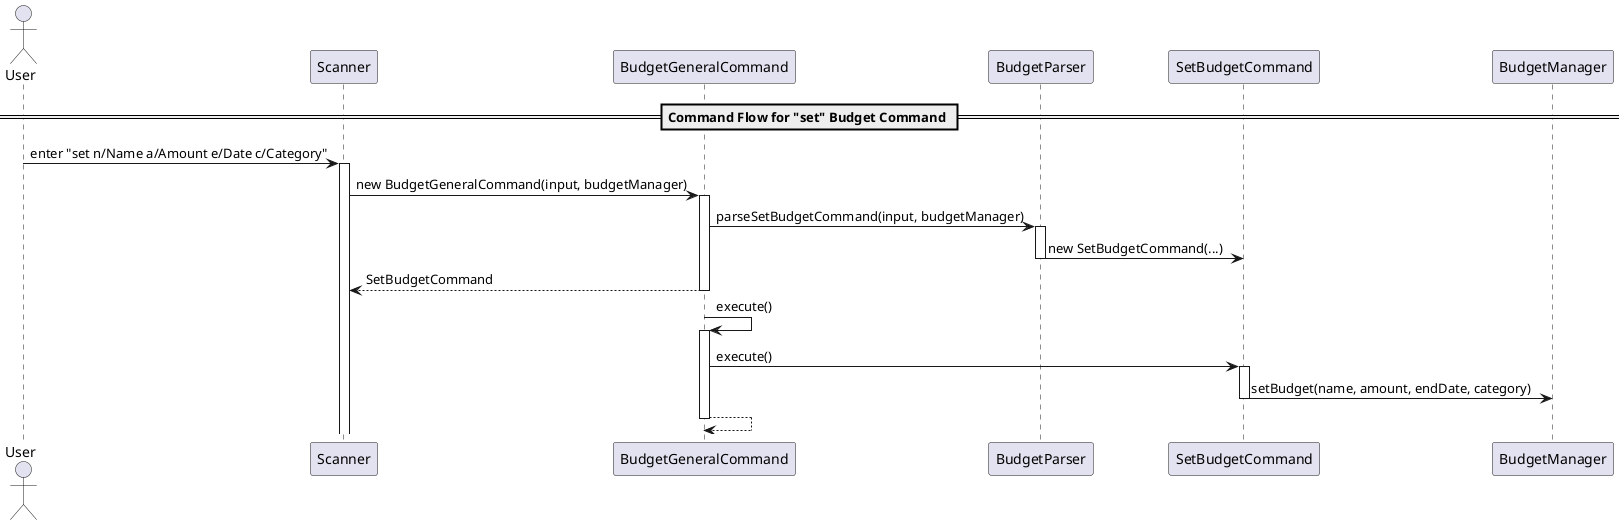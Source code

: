 @startuml
actor User
participant Scanner
participant BudgetGeneralCommand
participant BudgetParser
participant SetBudgetCommand
participant BudgetManager

== Command Flow for "set" Budget Command ==

User -> Scanner : enter "set n/Name a/Amount e/Date c/Category"
activate Scanner
Scanner -> BudgetGeneralCommand : new BudgetGeneralCommand(input, budgetManager)
activate BudgetGeneralCommand

BudgetGeneralCommand -> BudgetParser : parseSetBudgetCommand(input, budgetManager)
activate BudgetParser
BudgetParser -> SetBudgetCommand : new SetBudgetCommand(...)
deactivate BudgetParser
return SetBudgetCommand

BudgetGeneralCommand -> BudgetGeneralCommand : execute()
activate BudgetGeneralCommand
BudgetGeneralCommand -> SetBudgetCommand : execute()
activate SetBudgetCommand
SetBudgetCommand -> BudgetManager : setBudget(name, amount, endDate, category)
deactivate SetBudgetCommand

return
@enduml